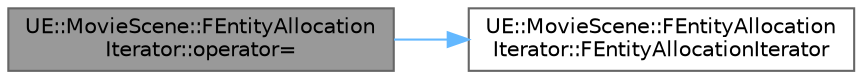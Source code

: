 digraph "UE::MovieScene::FEntityAllocationIterator::operator="
{
 // INTERACTIVE_SVG=YES
 // LATEX_PDF_SIZE
  bgcolor="transparent";
  edge [fontname=Helvetica,fontsize=10,labelfontname=Helvetica,labelfontsize=10];
  node [fontname=Helvetica,fontsize=10,shape=box,height=0.2,width=0.4];
  rankdir="LR";
  Node1 [id="Node000001",label="UE::MovieScene::FEntityAllocation\lIterator::operator=",height=0.2,width=0.4,color="gray40", fillcolor="grey60", style="filled", fontcolor="black",tooltip=" "];
  Node1 -> Node2 [id="edge1_Node000001_Node000002",color="steelblue1",style="solid",tooltip=" "];
  Node2 [id="Node000002",label="UE::MovieScene::FEntityAllocation\lIterator::FEntityAllocationIterator",height=0.2,width=0.4,color="grey40", fillcolor="white", style="filled",URL="$d2/d7a/structUE_1_1MovieScene_1_1FEntityAllocationIterator.html#ab2f72c9163145c68a1f04805e5edaff6",tooltip="End iterator constructor."];
}
